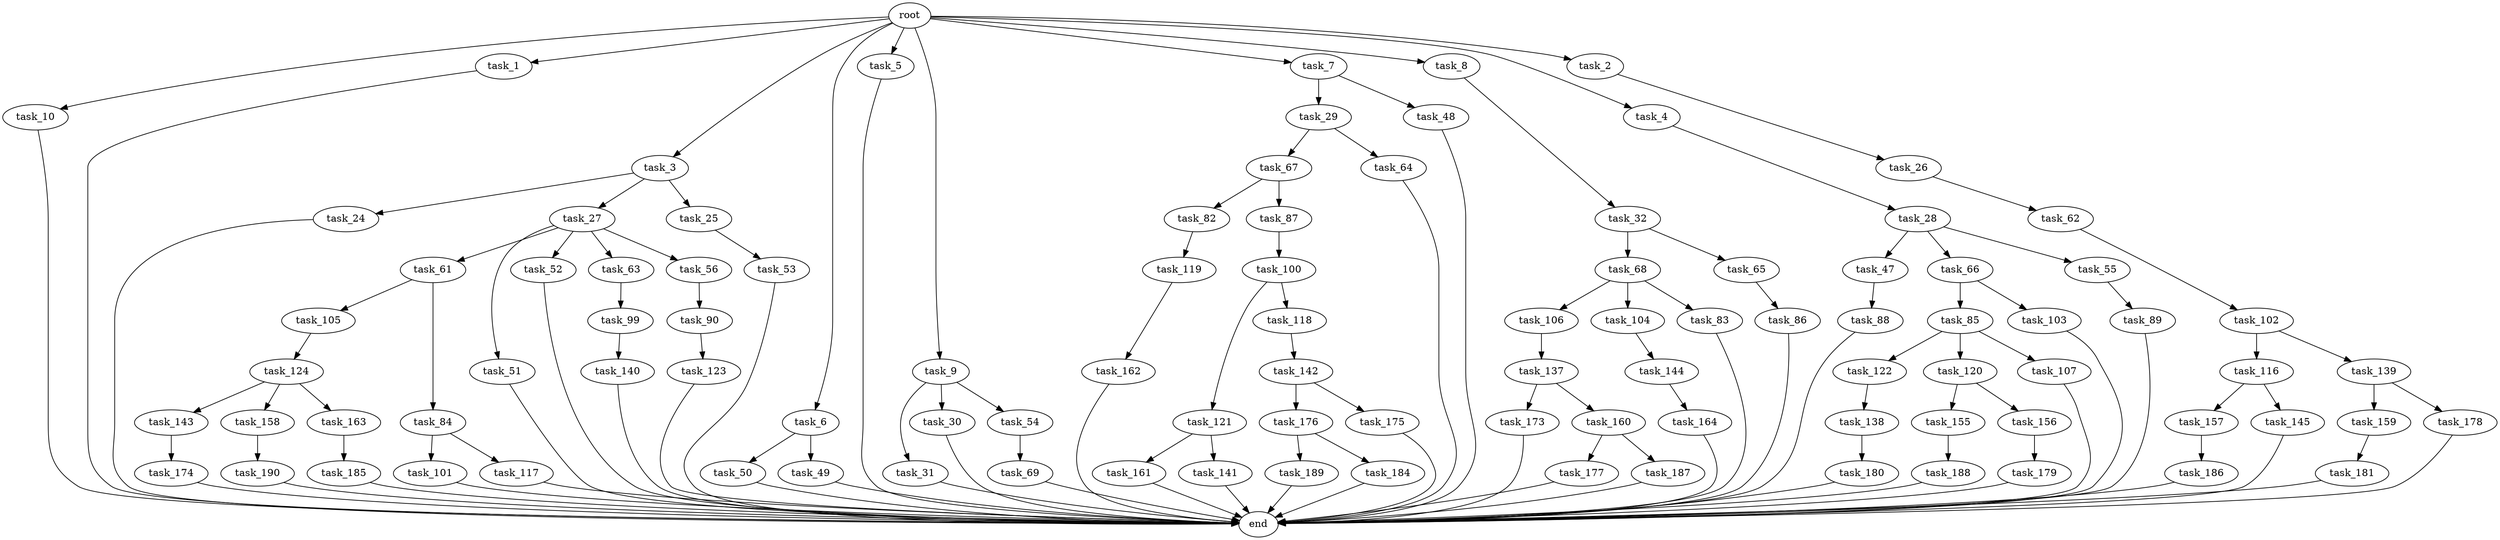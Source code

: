 digraph G {
  task_100 [size="695784701952.000000"];
  task_31 [size="858993459200.000000"];
  task_101 [size="34359738368.000000"];
  task_47 [size="34359738368.000000"];
  task_62 [size="695784701952.000000"];
  task_157 [size="858993459200.000000"];
  task_106 [size="77309411328.000000"];
  task_177 [size="858993459200.000000"];
  task_102 [size="309237645312.000000"];
  task_32 [size="77309411328.000000"];
  task_159 [size="858993459200.000000"];
  task_123 [size="549755813888.000000"];
  task_24 [size="77309411328.000000"];
  task_10 [size="1024.000000"];
  end [size="0.000000"];
  task_27 [size="77309411328.000000"];
  task_104 [size="77309411328.000000"];
  task_138 [size="858993459200.000000"];
  task_143 [size="420906795008.000000"];
  task_53 [size="695784701952.000000"];
  task_122 [size="214748364800.000000"];
  task_1 [size="1024.000000"];
  task_66 [size="34359738368.000000"];
  task_61 [size="309237645312.000000"];
  task_173 [size="77309411328.000000"];
  task_3 [size="1024.000000"];
  task_6 [size="1024.000000"];
  task_161 [size="214748364800.000000"];
  task_119 [size="695784701952.000000"];
  task_85 [size="858993459200.000000"];
  task_160 [size="77309411328.000000"];
  task_26 [size="137438953472.000000"];
  task_116 [size="309237645312.000000"];
  task_5 [size="1024.000000"];
  task_141 [size="214748364800.000000"];
  task_25 [size="77309411328.000000"];
  task_145 [size="858993459200.000000"];
  task_188 [size="77309411328.000000"];
  task_162 [size="858993459200.000000"];
  task_83 [size="77309411328.000000"];
  task_28 [size="77309411328.000000"];
  task_51 [size="309237645312.000000"];
  task_9 [size="1024.000000"];
  task_68 [size="77309411328.000000"];
  task_105 [size="695784701952.000000"];
  task_67 [size="309237645312.000000"];
  task_29 [size="137438953472.000000"];
  task_176 [size="137438953472.000000"];
  task_179 [size="77309411328.000000"];
  task_82 [size="858993459200.000000"];
  task_139 [size="309237645312.000000"];
  task_64 [size="309237645312.000000"];
  task_140 [size="214748364800.000000"];
  task_180 [size="77309411328.000000"];
  task_103 [size="858993459200.000000"];
  task_120 [size="214748364800.000000"];
  task_155 [size="858993459200.000000"];
  task_69 [size="309237645312.000000"];
  task_89 [size="549755813888.000000"];
  task_186 [size="137438953472.000000"];
  task_90 [size="137438953472.000000"];
  task_121 [size="137438953472.000000"];
  task_84 [size="695784701952.000000"];
  task_175 [size="137438953472.000000"];
  task_117 [size="34359738368.000000"];
  task_137 [size="420906795008.000000"];
  task_189 [size="214748364800.000000"];
  task_158 [size="420906795008.000000"];
  task_187 [size="858993459200.000000"];
  task_107 [size="214748364800.000000"];
  task_88 [size="695784701952.000000"];
  task_48 [size="137438953472.000000"];
  task_184 [size="214748364800.000000"];
  task_7 [size="1024.000000"];
  task_50 [size="420906795008.000000"];
  task_99 [size="420906795008.000000"];
  task_30 [size="858993459200.000000"];
  task_118 [size="137438953472.000000"];
  task_142 [size="695784701952.000000"];
  task_164 [size="695784701952.000000"];
  root [size="0.000000"];
  task_49 [size="420906795008.000000"];
  task_124 [size="214748364800.000000"];
  task_8 [size="1024.000000"];
  task_156 [size="858993459200.000000"];
  task_55 [size="34359738368.000000"];
  task_163 [size="420906795008.000000"];
  task_181 [size="549755813888.000000"];
  task_87 [size="858993459200.000000"];
  task_52 [size="309237645312.000000"];
  task_144 [size="858993459200.000000"];
  task_4 [size="1024.000000"];
  task_174 [size="420906795008.000000"];
  task_63 [size="309237645312.000000"];
  task_190 [size="549755813888.000000"];
  task_185 [size="214748364800.000000"];
  task_56 [size="309237645312.000000"];
  task_86 [size="695784701952.000000"];
  task_2 [size="1024.000000"];
  task_178 [size="858993459200.000000"];
  task_54 [size="858993459200.000000"];
  task_65 [size="77309411328.000000"];

  task_100 -> task_121 [size="134217728.000000"];
  task_100 -> task_118 [size="134217728.000000"];
  task_31 -> end [size="1.000000"];
  task_101 -> end [size="1.000000"];
  task_47 -> task_88 [size="679477248.000000"];
  task_62 -> task_102 [size="301989888.000000"];
  task_157 -> task_186 [size="134217728.000000"];
  task_106 -> task_137 [size="411041792.000000"];
  task_177 -> end [size="1.000000"];
  task_102 -> task_116 [size="301989888.000000"];
  task_102 -> task_139 [size="301989888.000000"];
  task_32 -> task_68 [size="75497472.000000"];
  task_32 -> task_65 [size="75497472.000000"];
  task_159 -> task_181 [size="536870912.000000"];
  task_123 -> end [size="1.000000"];
  task_24 -> end [size="1.000000"];
  task_10 -> end [size="1.000000"];
  task_27 -> task_52 [size="301989888.000000"];
  task_27 -> task_61 [size="301989888.000000"];
  task_27 -> task_51 [size="301989888.000000"];
  task_27 -> task_56 [size="301989888.000000"];
  task_27 -> task_63 [size="301989888.000000"];
  task_104 -> task_144 [size="838860800.000000"];
  task_138 -> task_180 [size="75497472.000000"];
  task_143 -> task_174 [size="411041792.000000"];
  task_53 -> end [size="1.000000"];
  task_122 -> task_138 [size="838860800.000000"];
  task_1 -> end [size="1.000000"];
  task_66 -> task_103 [size="838860800.000000"];
  task_66 -> task_85 [size="838860800.000000"];
  task_61 -> task_84 [size="679477248.000000"];
  task_61 -> task_105 [size="679477248.000000"];
  task_173 -> end [size="1.000000"];
  task_3 -> task_24 [size="75497472.000000"];
  task_3 -> task_27 [size="75497472.000000"];
  task_3 -> task_25 [size="75497472.000000"];
  task_6 -> task_50 [size="411041792.000000"];
  task_6 -> task_49 [size="411041792.000000"];
  task_161 -> end [size="1.000000"];
  task_119 -> task_162 [size="838860800.000000"];
  task_85 -> task_122 [size="209715200.000000"];
  task_85 -> task_107 [size="209715200.000000"];
  task_85 -> task_120 [size="209715200.000000"];
  task_160 -> task_177 [size="838860800.000000"];
  task_160 -> task_187 [size="838860800.000000"];
  task_26 -> task_62 [size="679477248.000000"];
  task_116 -> task_145 [size="838860800.000000"];
  task_116 -> task_157 [size="838860800.000000"];
  task_5 -> end [size="1.000000"];
  task_141 -> end [size="1.000000"];
  task_25 -> task_53 [size="679477248.000000"];
  task_145 -> end [size="1.000000"];
  task_188 -> end [size="1.000000"];
  task_162 -> end [size="1.000000"];
  task_83 -> end [size="1.000000"];
  task_28 -> task_66 [size="33554432.000000"];
  task_28 -> task_55 [size="33554432.000000"];
  task_28 -> task_47 [size="33554432.000000"];
  task_51 -> end [size="1.000000"];
  task_9 -> task_30 [size="838860800.000000"];
  task_9 -> task_31 [size="838860800.000000"];
  task_9 -> task_54 [size="838860800.000000"];
  task_68 -> task_83 [size="75497472.000000"];
  task_68 -> task_104 [size="75497472.000000"];
  task_68 -> task_106 [size="75497472.000000"];
  task_105 -> task_124 [size="209715200.000000"];
  task_67 -> task_82 [size="838860800.000000"];
  task_67 -> task_87 [size="838860800.000000"];
  task_29 -> task_64 [size="301989888.000000"];
  task_29 -> task_67 [size="301989888.000000"];
  task_176 -> task_189 [size="209715200.000000"];
  task_176 -> task_184 [size="209715200.000000"];
  task_179 -> end [size="1.000000"];
  task_82 -> task_119 [size="679477248.000000"];
  task_139 -> task_178 [size="838860800.000000"];
  task_139 -> task_159 [size="838860800.000000"];
  task_64 -> end [size="1.000000"];
  task_140 -> end [size="1.000000"];
  task_180 -> end [size="1.000000"];
  task_103 -> end [size="1.000000"];
  task_120 -> task_155 [size="838860800.000000"];
  task_120 -> task_156 [size="838860800.000000"];
  task_155 -> task_188 [size="75497472.000000"];
  task_69 -> end [size="1.000000"];
  task_89 -> end [size="1.000000"];
  task_186 -> end [size="1.000000"];
  task_90 -> task_123 [size="536870912.000000"];
  task_121 -> task_161 [size="209715200.000000"];
  task_121 -> task_141 [size="209715200.000000"];
  task_84 -> task_117 [size="33554432.000000"];
  task_84 -> task_101 [size="33554432.000000"];
  task_175 -> end [size="1.000000"];
  task_117 -> end [size="1.000000"];
  task_137 -> task_173 [size="75497472.000000"];
  task_137 -> task_160 [size="75497472.000000"];
  task_189 -> end [size="1.000000"];
  task_158 -> task_190 [size="536870912.000000"];
  task_187 -> end [size="1.000000"];
  task_107 -> end [size="1.000000"];
  task_88 -> end [size="1.000000"];
  task_48 -> end [size="1.000000"];
  task_184 -> end [size="1.000000"];
  task_7 -> task_48 [size="134217728.000000"];
  task_7 -> task_29 [size="134217728.000000"];
  task_50 -> end [size="1.000000"];
  task_99 -> task_140 [size="209715200.000000"];
  task_30 -> end [size="1.000000"];
  task_118 -> task_142 [size="679477248.000000"];
  task_142 -> task_176 [size="134217728.000000"];
  task_142 -> task_175 [size="134217728.000000"];
  task_164 -> end [size="1.000000"];
  root -> task_9 [size="1.000000"];
  root -> task_5 [size="1.000000"];
  root -> task_7 [size="1.000000"];
  root -> task_10 [size="1.000000"];
  root -> task_2 [size="1.000000"];
  root -> task_1 [size="1.000000"];
  root -> task_8 [size="1.000000"];
  root -> task_4 [size="1.000000"];
  root -> task_3 [size="1.000000"];
  root -> task_6 [size="1.000000"];
  task_49 -> end [size="1.000000"];
  task_124 -> task_143 [size="411041792.000000"];
  task_124 -> task_158 [size="411041792.000000"];
  task_124 -> task_163 [size="411041792.000000"];
  task_8 -> task_32 [size="75497472.000000"];
  task_156 -> task_179 [size="75497472.000000"];
  task_55 -> task_89 [size="536870912.000000"];
  task_163 -> task_185 [size="209715200.000000"];
  task_181 -> end [size="1.000000"];
  task_87 -> task_100 [size="679477248.000000"];
  task_52 -> end [size="1.000000"];
  task_144 -> task_164 [size="679477248.000000"];
  task_4 -> task_28 [size="75497472.000000"];
  task_174 -> end [size="1.000000"];
  task_63 -> task_99 [size="411041792.000000"];
  task_190 -> end [size="1.000000"];
  task_185 -> end [size="1.000000"];
  task_56 -> task_90 [size="134217728.000000"];
  task_86 -> end [size="1.000000"];
  task_2 -> task_26 [size="134217728.000000"];
  task_178 -> end [size="1.000000"];
  task_54 -> task_69 [size="301989888.000000"];
  task_65 -> task_86 [size="679477248.000000"];
}
